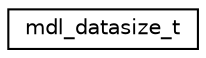 digraph G
{
  edge [fontname="Helvetica",fontsize="10",labelfontname="Helvetica",labelfontsize="10"];
  node [fontname="Helvetica",fontsize="10",shape=record];
  rankdir="LR";
  Node1 [label="mdl_datasize_t",height=0.2,width=0.4,color="black", fillcolor="white", style="filled",URL="$structmdl__datasize__t.html"];
}
